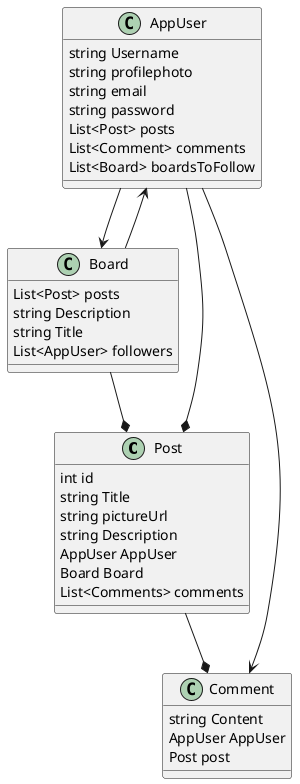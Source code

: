 @startuml
class Post {
  int id
  string Title
  string pictureUrl
  string Description
  AppUser AppUser
  Board Board
  List<Comments> comments
}

class Board{
List<Post> posts
string Description
string Title
List<AppUser> followers
}

class Comment{
string Content
AppUser AppUser
Post post
}

class AppUser{
string Username
string profilephoto
string email
string password
List<Post> posts
List<Comment> comments
List<Board> boardsToFollow
}

Post--*Comment
AppUser-->Comment
AppUser--*Post
Board--*Post
Board-->AppUser
AppUser-->Board
@enduml